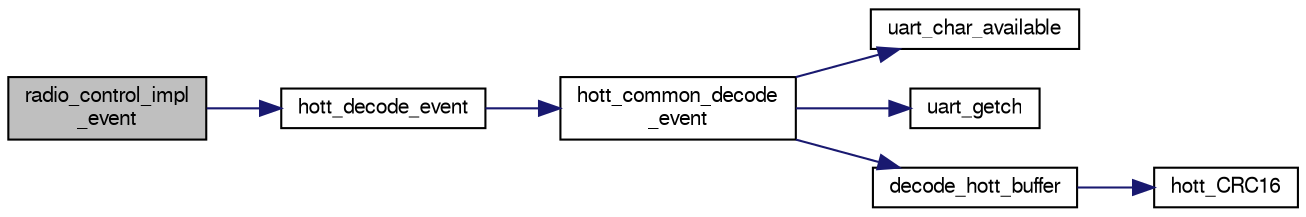 digraph "radio_control_impl_event"
{
  edge [fontname="FreeSans",fontsize="10",labelfontname="FreeSans",labelfontsize="10"];
  node [fontname="FreeSans",fontsize="10",shape=record];
  rankdir="LR";
  Node1 [label="radio_control_impl\l_event",height=0.2,width=0.4,color="black", fillcolor="grey75", style="filled", fontcolor="black"];
  Node1 -> Node2 [color="midnightblue",fontsize="10",style="solid",fontname="FreeSans"];
  Node2 [label="hott_decode_event",height=0.2,width=0.4,color="black", fillcolor="white", style="filled",URL="$radio__control_2hott_8c.html#ac7cf5bcb2b395ebd6cb19b23810595fa"];
  Node2 -> Node3 [color="midnightblue",fontsize="10",style="solid",fontname="FreeSans"];
  Node3 [label="hott_common_decode\l_event",height=0.2,width=0.4,color="black", fillcolor="white", style="filled",URL="$hott__common_8c.html#af62cf78ebb6326469d4f3df207c7160a",tooltip="Decoding event function. "];
  Node3 -> Node4 [color="midnightblue",fontsize="10",style="solid",fontname="FreeSans"];
  Node4 [label="uart_char_available",height=0.2,width=0.4,color="black", fillcolor="white", style="filled",URL="$linux_2mcu__periph_2uart__arch_8c.html#a663f41657d0ad8e115fc7709b071d749",tooltip="Check UART for available chars in receive buffer. "];
  Node3 -> Node5 [color="midnightblue",fontsize="10",style="solid",fontname="FreeSans"];
  Node5 [label="uart_getch",height=0.2,width=0.4,color="black", fillcolor="white", style="filled",URL="$chibios_2mcu__periph_2uart__arch_8c.html#adb9a60ec94a31a08e6454ccf64f24039"];
  Node3 -> Node6 [color="midnightblue",fontsize="10",style="solid",fontname="FreeSans"];
  Node6 [label="decode_hott_buffer",height=0.2,width=0.4,color="black", fillcolor="white", style="filled",URL="$hott__common_8c.html#abf279afb79b17efa2fb6b7e22d65000a",tooltip="Decode the raw buffer. "];
  Node6 -> Node7 [color="midnightblue",fontsize="10",style="solid",fontname="FreeSans"];
  Node7 [label="hott_CRC16",height=0.2,width=0.4,color="black", fillcolor="white", style="filled",URL="$hott__common_8c.html#a9666312af891d2b06b8ae31e085c4814"];
}
